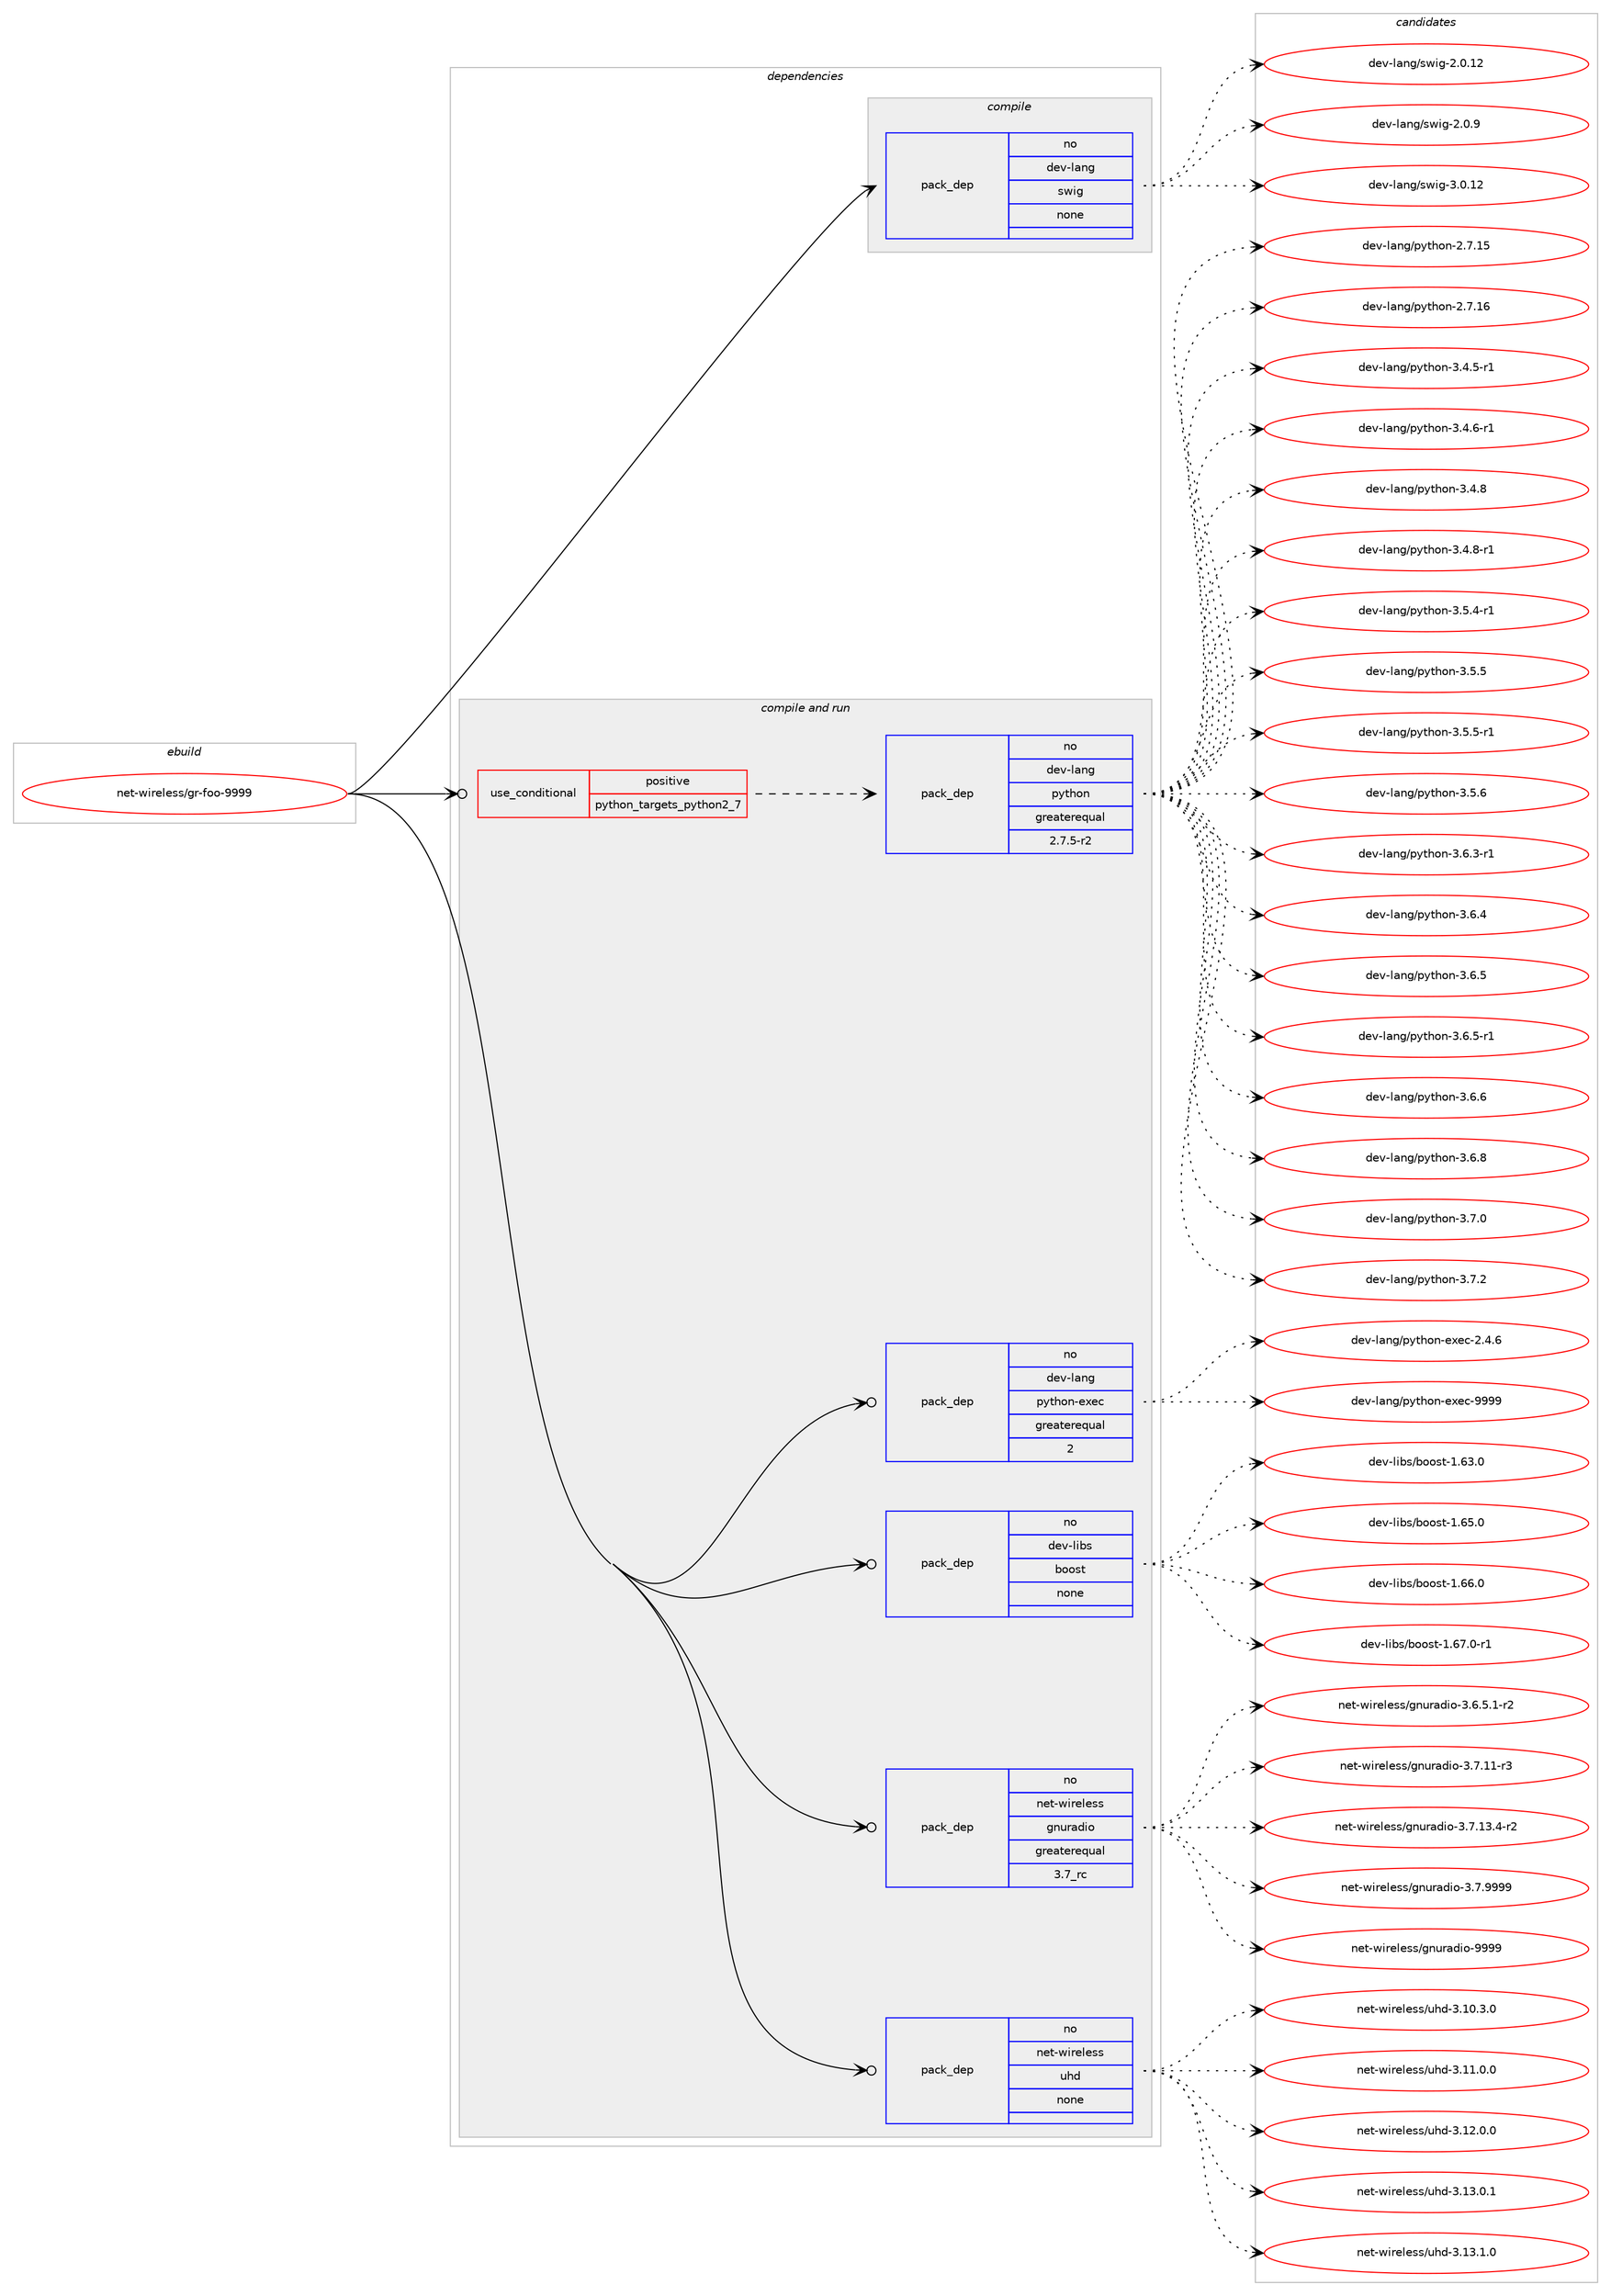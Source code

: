 digraph prolog {

# *************
# Graph options
# *************

newrank=true;
concentrate=true;
compound=true;
graph [rankdir=LR,fontname=Helvetica,fontsize=10,ranksep=1.5];#, ranksep=2.5, nodesep=0.2];
edge  [arrowhead=vee];
node  [fontname=Helvetica,fontsize=10];

# **********
# The ebuild
# **********

subgraph cluster_leftcol {
color=gray;
rank=same;
label=<<i>ebuild</i>>;
id [label="net-wireless/gr-foo-9999", color=red, width=4, href="../net-wireless/gr-foo-9999.svg"];
}

# ****************
# The dependencies
# ****************

subgraph cluster_midcol {
color=gray;
label=<<i>dependencies</i>>;
subgraph cluster_compile {
fillcolor="#eeeeee";
style=filled;
label=<<i>compile</i>>;
subgraph pack1201589 {
dependency1680397 [label=<<TABLE BORDER="0" CELLBORDER="1" CELLSPACING="0" CELLPADDING="4" WIDTH="220"><TR><TD ROWSPAN="6" CELLPADDING="30">pack_dep</TD></TR><TR><TD WIDTH="110">no</TD></TR><TR><TD>dev-lang</TD></TR><TR><TD>swig</TD></TR><TR><TD>none</TD></TR><TR><TD></TD></TR></TABLE>>, shape=none, color=blue];
}
id:e -> dependency1680397:w [weight=20,style="solid",arrowhead="vee"];
}
subgraph cluster_compileandrun {
fillcolor="#eeeeee";
style=filled;
label=<<i>compile and run</i>>;
subgraph cond451304 {
dependency1680398 [label=<<TABLE BORDER="0" CELLBORDER="1" CELLSPACING="0" CELLPADDING="4"><TR><TD ROWSPAN="3" CELLPADDING="10">use_conditional</TD></TR><TR><TD>positive</TD></TR><TR><TD>python_targets_python2_7</TD></TR></TABLE>>, shape=none, color=red];
subgraph pack1201590 {
dependency1680399 [label=<<TABLE BORDER="0" CELLBORDER="1" CELLSPACING="0" CELLPADDING="4" WIDTH="220"><TR><TD ROWSPAN="6" CELLPADDING="30">pack_dep</TD></TR><TR><TD WIDTH="110">no</TD></TR><TR><TD>dev-lang</TD></TR><TR><TD>python</TD></TR><TR><TD>greaterequal</TD></TR><TR><TD>2.7.5-r2</TD></TR></TABLE>>, shape=none, color=blue];
}
dependency1680398:e -> dependency1680399:w [weight=20,style="dashed",arrowhead="vee"];
}
id:e -> dependency1680398:w [weight=20,style="solid",arrowhead="odotvee"];
subgraph pack1201591 {
dependency1680400 [label=<<TABLE BORDER="0" CELLBORDER="1" CELLSPACING="0" CELLPADDING="4" WIDTH="220"><TR><TD ROWSPAN="6" CELLPADDING="30">pack_dep</TD></TR><TR><TD WIDTH="110">no</TD></TR><TR><TD>dev-lang</TD></TR><TR><TD>python-exec</TD></TR><TR><TD>greaterequal</TD></TR><TR><TD>2</TD></TR></TABLE>>, shape=none, color=blue];
}
id:e -> dependency1680400:w [weight=20,style="solid",arrowhead="odotvee"];
subgraph pack1201592 {
dependency1680401 [label=<<TABLE BORDER="0" CELLBORDER="1" CELLSPACING="0" CELLPADDING="4" WIDTH="220"><TR><TD ROWSPAN="6" CELLPADDING="30">pack_dep</TD></TR><TR><TD WIDTH="110">no</TD></TR><TR><TD>dev-libs</TD></TR><TR><TD>boost</TD></TR><TR><TD>none</TD></TR><TR><TD></TD></TR></TABLE>>, shape=none, color=blue];
}
id:e -> dependency1680401:w [weight=20,style="solid",arrowhead="odotvee"];
subgraph pack1201593 {
dependency1680402 [label=<<TABLE BORDER="0" CELLBORDER="1" CELLSPACING="0" CELLPADDING="4" WIDTH="220"><TR><TD ROWSPAN="6" CELLPADDING="30">pack_dep</TD></TR><TR><TD WIDTH="110">no</TD></TR><TR><TD>net-wireless</TD></TR><TR><TD>gnuradio</TD></TR><TR><TD>greaterequal</TD></TR><TR><TD>3.7_rc</TD></TR></TABLE>>, shape=none, color=blue];
}
id:e -> dependency1680402:w [weight=20,style="solid",arrowhead="odotvee"];
subgraph pack1201594 {
dependency1680403 [label=<<TABLE BORDER="0" CELLBORDER="1" CELLSPACING="0" CELLPADDING="4" WIDTH="220"><TR><TD ROWSPAN="6" CELLPADDING="30">pack_dep</TD></TR><TR><TD WIDTH="110">no</TD></TR><TR><TD>net-wireless</TD></TR><TR><TD>uhd</TD></TR><TR><TD>none</TD></TR><TR><TD></TD></TR></TABLE>>, shape=none, color=blue];
}
id:e -> dependency1680403:w [weight=20,style="solid",arrowhead="odotvee"];
}
subgraph cluster_run {
fillcolor="#eeeeee";
style=filled;
label=<<i>run</i>>;
}
}

# **************
# The candidates
# **************

subgraph cluster_choices {
rank=same;
color=gray;
label=<<i>candidates</i>>;

subgraph choice1201589 {
color=black;
nodesep=1;
choice10010111845108971101034711511910510345504648464950 [label="dev-lang/swig-2.0.12", color=red, width=4,href="../dev-lang/swig-2.0.12.svg"];
choice100101118451089711010347115119105103455046484657 [label="dev-lang/swig-2.0.9", color=red, width=4,href="../dev-lang/swig-2.0.9.svg"];
choice10010111845108971101034711511910510345514648464950 [label="dev-lang/swig-3.0.12", color=red, width=4,href="../dev-lang/swig-3.0.12.svg"];
dependency1680397:e -> choice10010111845108971101034711511910510345504648464950:w [style=dotted,weight="100"];
dependency1680397:e -> choice100101118451089711010347115119105103455046484657:w [style=dotted,weight="100"];
dependency1680397:e -> choice10010111845108971101034711511910510345514648464950:w [style=dotted,weight="100"];
}
subgraph choice1201590 {
color=black;
nodesep=1;
choice10010111845108971101034711212111610411111045504655464953 [label="dev-lang/python-2.7.15", color=red, width=4,href="../dev-lang/python-2.7.15.svg"];
choice10010111845108971101034711212111610411111045504655464954 [label="dev-lang/python-2.7.16", color=red, width=4,href="../dev-lang/python-2.7.16.svg"];
choice1001011184510897110103471121211161041111104551465246534511449 [label="dev-lang/python-3.4.5-r1", color=red, width=4,href="../dev-lang/python-3.4.5-r1.svg"];
choice1001011184510897110103471121211161041111104551465246544511449 [label="dev-lang/python-3.4.6-r1", color=red, width=4,href="../dev-lang/python-3.4.6-r1.svg"];
choice100101118451089711010347112121116104111110455146524656 [label="dev-lang/python-3.4.8", color=red, width=4,href="../dev-lang/python-3.4.8.svg"];
choice1001011184510897110103471121211161041111104551465246564511449 [label="dev-lang/python-3.4.8-r1", color=red, width=4,href="../dev-lang/python-3.4.8-r1.svg"];
choice1001011184510897110103471121211161041111104551465346524511449 [label="dev-lang/python-3.5.4-r1", color=red, width=4,href="../dev-lang/python-3.5.4-r1.svg"];
choice100101118451089711010347112121116104111110455146534653 [label="dev-lang/python-3.5.5", color=red, width=4,href="../dev-lang/python-3.5.5.svg"];
choice1001011184510897110103471121211161041111104551465346534511449 [label="dev-lang/python-3.5.5-r1", color=red, width=4,href="../dev-lang/python-3.5.5-r1.svg"];
choice100101118451089711010347112121116104111110455146534654 [label="dev-lang/python-3.5.6", color=red, width=4,href="../dev-lang/python-3.5.6.svg"];
choice1001011184510897110103471121211161041111104551465446514511449 [label="dev-lang/python-3.6.3-r1", color=red, width=4,href="../dev-lang/python-3.6.3-r1.svg"];
choice100101118451089711010347112121116104111110455146544652 [label="dev-lang/python-3.6.4", color=red, width=4,href="../dev-lang/python-3.6.4.svg"];
choice100101118451089711010347112121116104111110455146544653 [label="dev-lang/python-3.6.5", color=red, width=4,href="../dev-lang/python-3.6.5.svg"];
choice1001011184510897110103471121211161041111104551465446534511449 [label="dev-lang/python-3.6.5-r1", color=red, width=4,href="../dev-lang/python-3.6.5-r1.svg"];
choice100101118451089711010347112121116104111110455146544654 [label="dev-lang/python-3.6.6", color=red, width=4,href="../dev-lang/python-3.6.6.svg"];
choice100101118451089711010347112121116104111110455146544656 [label="dev-lang/python-3.6.8", color=red, width=4,href="../dev-lang/python-3.6.8.svg"];
choice100101118451089711010347112121116104111110455146554648 [label="dev-lang/python-3.7.0", color=red, width=4,href="../dev-lang/python-3.7.0.svg"];
choice100101118451089711010347112121116104111110455146554650 [label="dev-lang/python-3.7.2", color=red, width=4,href="../dev-lang/python-3.7.2.svg"];
dependency1680399:e -> choice10010111845108971101034711212111610411111045504655464953:w [style=dotted,weight="100"];
dependency1680399:e -> choice10010111845108971101034711212111610411111045504655464954:w [style=dotted,weight="100"];
dependency1680399:e -> choice1001011184510897110103471121211161041111104551465246534511449:w [style=dotted,weight="100"];
dependency1680399:e -> choice1001011184510897110103471121211161041111104551465246544511449:w [style=dotted,weight="100"];
dependency1680399:e -> choice100101118451089711010347112121116104111110455146524656:w [style=dotted,weight="100"];
dependency1680399:e -> choice1001011184510897110103471121211161041111104551465246564511449:w [style=dotted,weight="100"];
dependency1680399:e -> choice1001011184510897110103471121211161041111104551465346524511449:w [style=dotted,weight="100"];
dependency1680399:e -> choice100101118451089711010347112121116104111110455146534653:w [style=dotted,weight="100"];
dependency1680399:e -> choice1001011184510897110103471121211161041111104551465346534511449:w [style=dotted,weight="100"];
dependency1680399:e -> choice100101118451089711010347112121116104111110455146534654:w [style=dotted,weight="100"];
dependency1680399:e -> choice1001011184510897110103471121211161041111104551465446514511449:w [style=dotted,weight="100"];
dependency1680399:e -> choice100101118451089711010347112121116104111110455146544652:w [style=dotted,weight="100"];
dependency1680399:e -> choice100101118451089711010347112121116104111110455146544653:w [style=dotted,weight="100"];
dependency1680399:e -> choice1001011184510897110103471121211161041111104551465446534511449:w [style=dotted,weight="100"];
dependency1680399:e -> choice100101118451089711010347112121116104111110455146544654:w [style=dotted,weight="100"];
dependency1680399:e -> choice100101118451089711010347112121116104111110455146544656:w [style=dotted,weight="100"];
dependency1680399:e -> choice100101118451089711010347112121116104111110455146554648:w [style=dotted,weight="100"];
dependency1680399:e -> choice100101118451089711010347112121116104111110455146554650:w [style=dotted,weight="100"];
}
subgraph choice1201591 {
color=black;
nodesep=1;
choice1001011184510897110103471121211161041111104510112010199455046524654 [label="dev-lang/python-exec-2.4.6", color=red, width=4,href="../dev-lang/python-exec-2.4.6.svg"];
choice10010111845108971101034711212111610411111045101120101994557575757 [label="dev-lang/python-exec-9999", color=red, width=4,href="../dev-lang/python-exec-9999.svg"];
dependency1680400:e -> choice1001011184510897110103471121211161041111104510112010199455046524654:w [style=dotted,weight="100"];
dependency1680400:e -> choice10010111845108971101034711212111610411111045101120101994557575757:w [style=dotted,weight="100"];
}
subgraph choice1201592 {
color=black;
nodesep=1;
choice1001011184510810598115479811111111511645494654514648 [label="dev-libs/boost-1.63.0", color=red, width=4,href="../dev-libs/boost-1.63.0.svg"];
choice1001011184510810598115479811111111511645494654534648 [label="dev-libs/boost-1.65.0", color=red, width=4,href="../dev-libs/boost-1.65.0.svg"];
choice1001011184510810598115479811111111511645494654544648 [label="dev-libs/boost-1.66.0", color=red, width=4,href="../dev-libs/boost-1.66.0.svg"];
choice10010111845108105981154798111111115116454946545546484511449 [label="dev-libs/boost-1.67.0-r1", color=red, width=4,href="../dev-libs/boost-1.67.0-r1.svg"];
dependency1680401:e -> choice1001011184510810598115479811111111511645494654514648:w [style=dotted,weight="100"];
dependency1680401:e -> choice1001011184510810598115479811111111511645494654534648:w [style=dotted,weight="100"];
dependency1680401:e -> choice1001011184510810598115479811111111511645494654544648:w [style=dotted,weight="100"];
dependency1680401:e -> choice10010111845108105981154798111111115116454946545546484511449:w [style=dotted,weight="100"];
}
subgraph choice1201593 {
color=black;
nodesep=1;
choice11010111645119105114101108101115115471031101171149710010511145514654465346494511450 [label="net-wireless/gnuradio-3.6.5.1-r2", color=red, width=4,href="../net-wireless/gnuradio-3.6.5.1-r2.svg"];
choice110101116451191051141011081011151154710311011711497100105111455146554649494511451 [label="net-wireless/gnuradio-3.7.11-r3", color=red, width=4,href="../net-wireless/gnuradio-3.7.11-r3.svg"];
choice1101011164511910511410110810111511547103110117114971001051114551465546495146524511450 [label="net-wireless/gnuradio-3.7.13.4-r2", color=red, width=4,href="../net-wireless/gnuradio-3.7.13.4-r2.svg"];
choice110101116451191051141011081011151154710311011711497100105111455146554657575757 [label="net-wireless/gnuradio-3.7.9999", color=red, width=4,href="../net-wireless/gnuradio-3.7.9999.svg"];
choice1101011164511910511410110810111511547103110117114971001051114557575757 [label="net-wireless/gnuradio-9999", color=red, width=4,href="../net-wireless/gnuradio-9999.svg"];
dependency1680402:e -> choice11010111645119105114101108101115115471031101171149710010511145514654465346494511450:w [style=dotted,weight="100"];
dependency1680402:e -> choice110101116451191051141011081011151154710311011711497100105111455146554649494511451:w [style=dotted,weight="100"];
dependency1680402:e -> choice1101011164511910511410110810111511547103110117114971001051114551465546495146524511450:w [style=dotted,weight="100"];
dependency1680402:e -> choice110101116451191051141011081011151154710311011711497100105111455146554657575757:w [style=dotted,weight="100"];
dependency1680402:e -> choice1101011164511910511410110810111511547103110117114971001051114557575757:w [style=dotted,weight="100"];
}
subgraph choice1201594 {
color=black;
nodesep=1;
choice1101011164511910511410110810111511547117104100455146494846514648 [label="net-wireless/uhd-3.10.3.0", color=red, width=4,href="../net-wireless/uhd-3.10.3.0.svg"];
choice1101011164511910511410110810111511547117104100455146494946484648 [label="net-wireless/uhd-3.11.0.0", color=red, width=4,href="../net-wireless/uhd-3.11.0.0.svg"];
choice1101011164511910511410110810111511547117104100455146495046484648 [label="net-wireless/uhd-3.12.0.0", color=red, width=4,href="../net-wireless/uhd-3.12.0.0.svg"];
choice1101011164511910511410110810111511547117104100455146495146484649 [label="net-wireless/uhd-3.13.0.1", color=red, width=4,href="../net-wireless/uhd-3.13.0.1.svg"];
choice1101011164511910511410110810111511547117104100455146495146494648 [label="net-wireless/uhd-3.13.1.0", color=red, width=4,href="../net-wireless/uhd-3.13.1.0.svg"];
dependency1680403:e -> choice1101011164511910511410110810111511547117104100455146494846514648:w [style=dotted,weight="100"];
dependency1680403:e -> choice1101011164511910511410110810111511547117104100455146494946484648:w [style=dotted,weight="100"];
dependency1680403:e -> choice1101011164511910511410110810111511547117104100455146495046484648:w [style=dotted,weight="100"];
dependency1680403:e -> choice1101011164511910511410110810111511547117104100455146495146484649:w [style=dotted,weight="100"];
dependency1680403:e -> choice1101011164511910511410110810111511547117104100455146495146494648:w [style=dotted,weight="100"];
}
}

}
